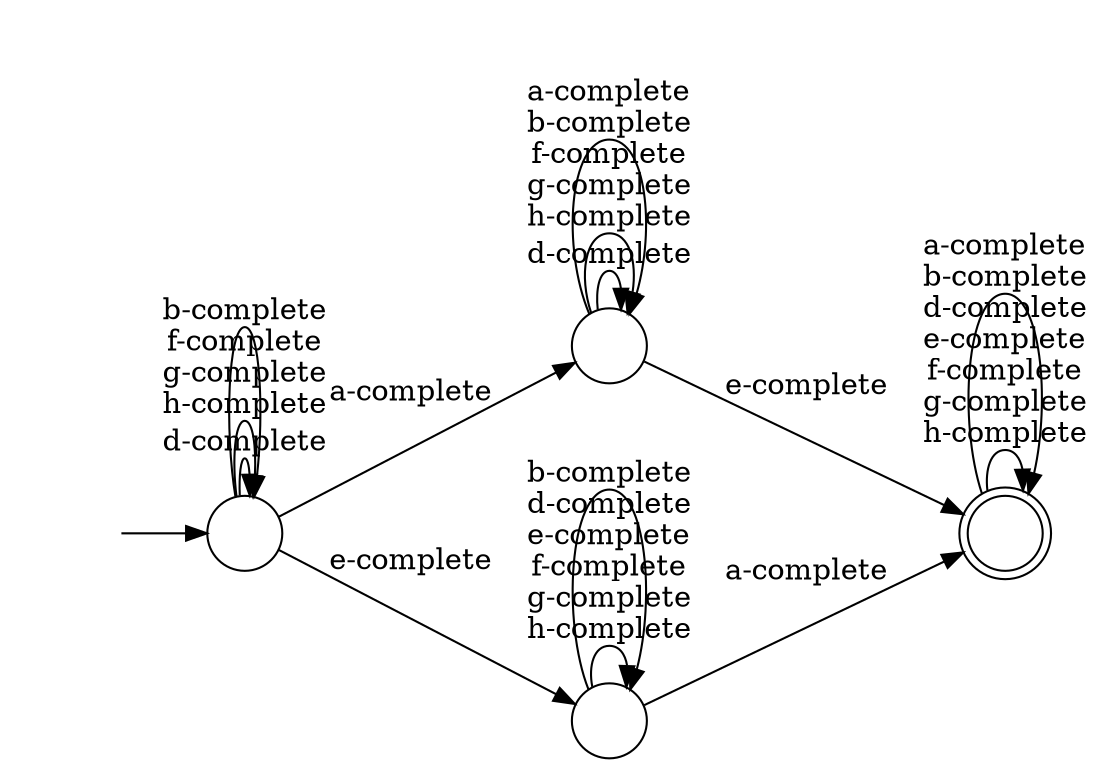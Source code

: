 digraph Automaton {
  rankdir = LR;
  0 [shape=circle,label=""];
  0 -> 0 [label="d-complete"]
  0 -> 0 [label="f-complete\ng-complete\nh-complete"]
  0 -> 0 [label="a-complete\nb-complete"]
  0 -> 2 [label="e-complete"]
  1 [shape=circle,label=""];
  initial [shape=plaintext,label=""];
  initial -> 1
  1 -> 1 [label="d-complete"]
  1 -> 1 [label="f-complete\ng-complete\nh-complete"]
  1 -> 0 [label="a-complete"]
  1 -> 3 [label="e-complete"]
  1 -> 1 [label="b-complete"]
  2 [shape=doublecircle,label=""];
  2 -> 2 [label="d-complete\ne-complete\nf-complete\ng-complete\nh-complete"]
  2 -> 2 [label="a-complete\nb-complete"]
  3 [shape=circle,label=""];
  3 -> 3 [label="d-complete\ne-complete\nf-complete\ng-complete\nh-complete"]
  3 -> 2 [label="a-complete"]
  3 -> 3 [label="b-complete"]
}
